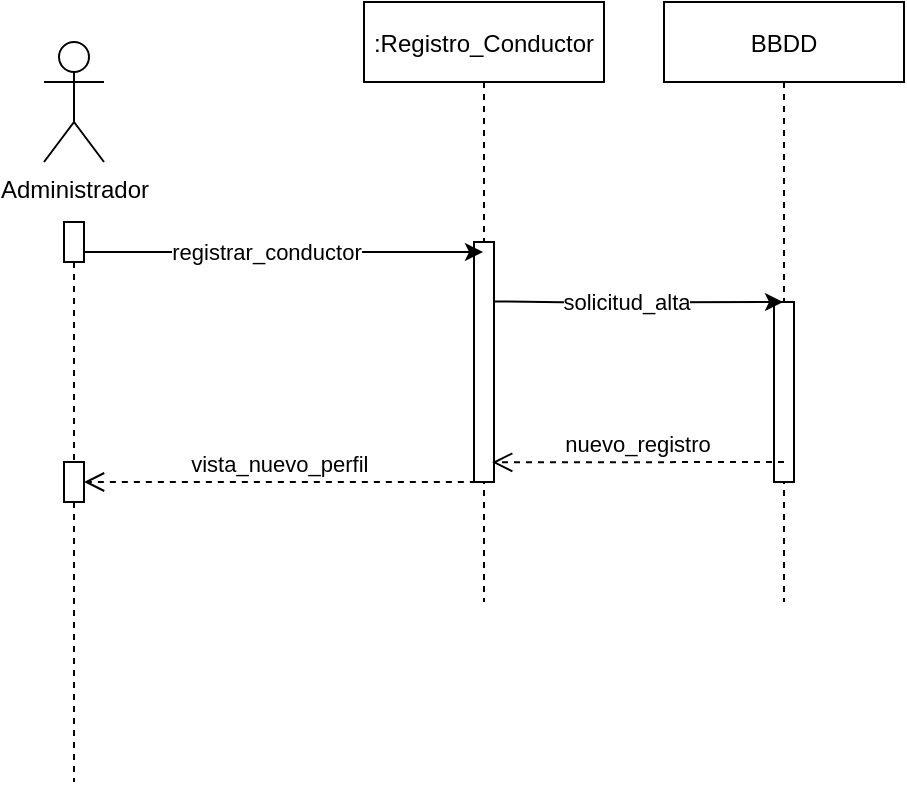 <mxfile version="20.2.3" type="device" pages="2"><diagram id="kgpKYQtTHZ0yAKxKKP6v" name="Page-1"><mxGraphModel dx="649" dy="368" grid="1" gridSize="10" guides="1" tooltips="1" connect="1" arrows="1" fold="1" page="1" pageScale="1" pageWidth="850" pageHeight="1100" math="0" shadow="0"><root><mxCell id="0"/><mxCell id="1" parent="0"/><mxCell id="3nuBFxr9cyL0pnOWT2aG-5" value=":Registro_Conductor" style="shape=umlLifeline;perimeter=lifelinePerimeter;container=1;collapsible=0;recursiveResize=0;rounded=0;shadow=0;strokeWidth=1;" parent="1" vertex="1"><mxGeometry x="300" y="80" width="120" height="300" as="geometry"/></mxCell><mxCell id="3nuBFxr9cyL0pnOWT2aG-6" value="" style="points=[];perimeter=orthogonalPerimeter;rounded=0;shadow=0;strokeWidth=1;" parent="3nuBFxr9cyL0pnOWT2aG-5" vertex="1"><mxGeometry x="55" y="120" width="10" height="120" as="geometry"/></mxCell><mxCell id="7rCkcJRQDrgbqBDnhhjC-1" value="Administrador" style="shape=umlActor;verticalLabelPosition=bottom;verticalAlign=top;html=1;outlineConnect=0;" vertex="1" parent="1"><mxGeometry x="140" y="100" width="30" height="60" as="geometry"/></mxCell><mxCell id="7rCkcJRQDrgbqBDnhhjC-6" style="edgeStyle=orthogonalEdgeStyle;rounded=0;orthogonalLoop=1;jettySize=auto;html=1;" edge="1" parent="1" target="3nuBFxr9cyL0pnOWT2aG-5"><mxGeometry relative="1" as="geometry"><mxPoint x="160" y="205" as="sourcePoint"/><Array as="points"><mxPoint x="280" y="205"/><mxPoint x="280" y="205"/></Array></mxGeometry></mxCell><mxCell id="7rCkcJRQDrgbqBDnhhjC-7" value="registrar_conductor" style="edgeLabel;html=1;align=center;verticalAlign=middle;resizable=0;points=[];" vertex="1" connectable="0" parent="7rCkcJRQDrgbqBDnhhjC-6"><mxGeometry x="-0.088" relative="1" as="geometry"><mxPoint as="offset"/></mxGeometry></mxCell><mxCell id="7rCkcJRQDrgbqBDnhhjC-8" value="BBDD" style="shape=umlLifeline;perimeter=lifelinePerimeter;container=1;collapsible=0;recursiveResize=0;rounded=0;shadow=0;strokeWidth=1;" vertex="1" parent="1"><mxGeometry x="450" y="80" width="120" height="300" as="geometry"/></mxCell><mxCell id="7rCkcJRQDrgbqBDnhhjC-9" value="" style="points=[];perimeter=orthogonalPerimeter;rounded=0;shadow=0;strokeWidth=1;" vertex="1" parent="7rCkcJRQDrgbqBDnhhjC-8"><mxGeometry x="55" y="150" width="10" height="90" as="geometry"/></mxCell><mxCell id="7rCkcJRQDrgbqBDnhhjC-10" style="edgeStyle=orthogonalEdgeStyle;rounded=0;orthogonalLoop=1;jettySize=auto;html=1;" edge="1" parent="7rCkcJRQDrgbqBDnhhjC-8" target="7rCkcJRQDrgbqBDnhhjC-8"><mxGeometry relative="1" as="geometry"><mxPoint x="-85" y="149.71" as="sourcePoint"/><mxPoint x="35" y="149.71" as="targetPoint"/><Array as="points"/></mxGeometry></mxCell><mxCell id="7rCkcJRQDrgbqBDnhhjC-11" value="solicitud_alta" style="edgeLabel;html=1;align=center;verticalAlign=middle;resizable=0;points=[];" vertex="1" connectable="0" parent="7rCkcJRQDrgbqBDnhhjC-10"><mxGeometry x="-0.088" relative="1" as="geometry"><mxPoint as="offset"/></mxGeometry></mxCell><mxCell id="7rCkcJRQDrgbqBDnhhjC-12" value="nuevo_registro" style="verticalAlign=bottom;endArrow=open;dashed=1;endSize=8;shadow=0;strokeWidth=1;entryX=0.908;entryY=0.918;entryDx=0;entryDy=0;entryPerimeter=0;" edge="1" parent="7rCkcJRQDrgbqBDnhhjC-8" target="3nuBFxr9cyL0pnOWT2aG-6"><mxGeometry relative="1" as="geometry"><mxPoint x="-80" y="230" as="targetPoint"/><mxPoint x="60" y="230" as="sourcePoint"/></mxGeometry></mxCell><mxCell id="7rCkcJRQDrgbqBDnhhjC-13" value="" style="shape=umlLifeline;perimeter=lifelinePerimeter;container=1;collapsible=0;recursiveResize=0;rounded=0;shadow=0;strokeWidth=1;size=20;" vertex="1" parent="1"><mxGeometry x="150" y="190" width="10" height="280" as="geometry"/></mxCell><mxCell id="7rCkcJRQDrgbqBDnhhjC-15" value="" style="points=[];perimeter=orthogonalPerimeter;rounded=0;shadow=0;strokeWidth=1;" vertex="1" parent="7rCkcJRQDrgbqBDnhhjC-13"><mxGeometry y="120" width="10" height="20" as="geometry"/></mxCell><mxCell id="7rCkcJRQDrgbqBDnhhjC-16" value="vista_nuevo_perfil" style="verticalAlign=bottom;endArrow=open;dashed=1;endSize=8;shadow=0;strokeWidth=1;" edge="1" parent="1" target="7rCkcJRQDrgbqBDnhhjC-15"><mxGeometry relative="1" as="geometry"><mxPoint x="210.0" y="320.16" as="targetPoint"/><mxPoint x="355.92" y="320" as="sourcePoint"/></mxGeometry></mxCell></root></mxGraphModel></diagram><diagram id="aeYXHDcP9GOfWr24PCh4" name="Página-2"><mxGraphModel dx="538" dy="305" grid="1" gridSize="10" guides="1" tooltips="1" connect="1" arrows="1" fold="1" page="1" pageScale="1" pageWidth="827" pageHeight="1169" math="0" shadow="0"><root><mxCell id="0"/><mxCell id="1" parent="0"/><mxCell id="VtzfMm2bYe9EVdeePxnl-1" value="Administrad" style="shape=umlActor;verticalLabelPosition=bottom;verticalAlign=top;html=1;outlineConnect=0;" vertex="1" parent="1"><mxGeometry x="180" y="140" width="30" height="60" as="geometry"/></mxCell></root></mxGraphModel></diagram></mxfile>